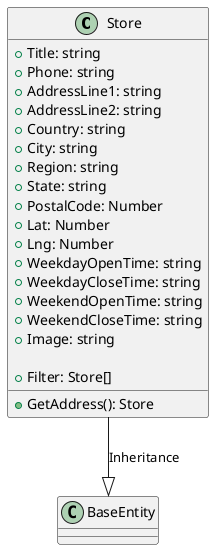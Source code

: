 @startuml Store Class Diagram

class Store {
    + Title: string
    + Phone: string
    + AddressLine1: string
    + AddressLine2: string
    + Country: string
    + City: string
    + Region: string
    + State: string
    + PostalCode: Number
    + Lat: Number
    + Lng: Number
    + WeekdayOpenTime: string
    + WeekdayCloseTime: string
    + WeekendOpenTime: string
    + WeekendCloseTime: string
    + Image: string

    + GetAddress(): Store
    + Filter: Store[]
}

Store --|> BaseEntity: Inheritance

@enduml
